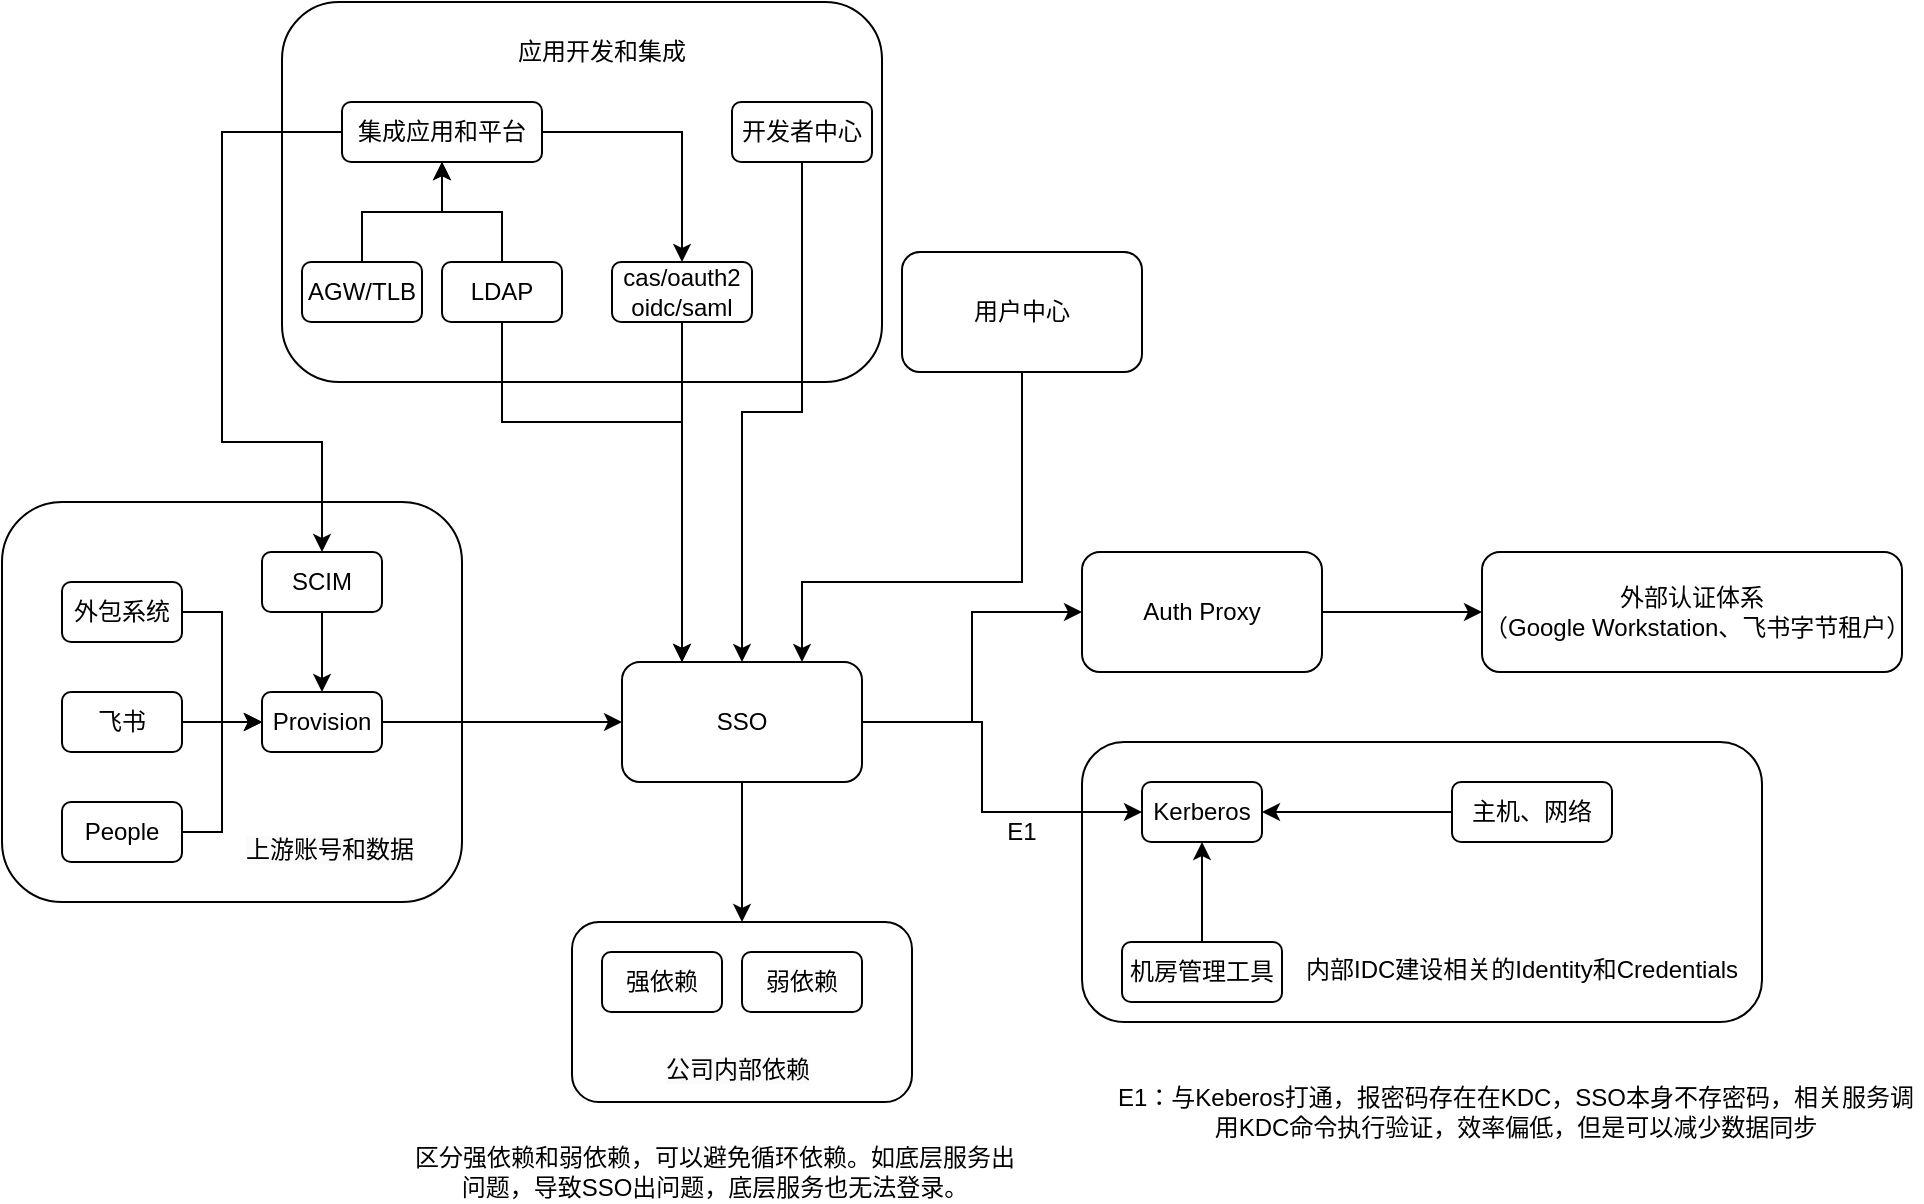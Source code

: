<mxfile version="24.4.0" type="github">
  <diagram name="Page-1" id="RWGuL8dffWHupjRkSYEN">
    <mxGraphModel dx="1306" dy="2004" grid="1" gridSize="10" guides="1" tooltips="1" connect="1" arrows="1" fold="1" page="1" pageScale="1" pageWidth="827" pageHeight="1169" math="0" shadow="0">
      <root>
        <mxCell id="0" />
        <mxCell id="1" parent="0" />
        <mxCell id="n5NMJhbJn6meRjb42P7D-5" value="" style="edgeStyle=orthogonalEdgeStyle;rounded=0;orthogonalLoop=1;jettySize=auto;html=1;" edge="1" parent="1" source="n5NMJhbJn6meRjb42P7D-1" target="n5NMJhbJn6meRjb42P7D-4">
          <mxGeometry relative="1" as="geometry" />
        </mxCell>
        <mxCell id="n5NMJhbJn6meRjb42P7D-9" value="" style="edgeStyle=orthogonalEdgeStyle;rounded=0;orthogonalLoop=1;jettySize=auto;html=1;" edge="1" parent="1" source="n5NMJhbJn6meRjb42P7D-1" target="n5NMJhbJn6meRjb42P7D-8">
          <mxGeometry relative="1" as="geometry" />
        </mxCell>
        <mxCell id="n5NMJhbJn6meRjb42P7D-1" value="SSO" style="rounded=1;whiteSpace=wrap;html=1;" vertex="1" parent="1">
          <mxGeometry x="330" y="200" width="120" height="60" as="geometry" />
        </mxCell>
        <mxCell id="n5NMJhbJn6meRjb42P7D-10" style="edgeStyle=orthogonalEdgeStyle;rounded=0;orthogonalLoop=1;jettySize=auto;html=1;entryX=0.75;entryY=0;entryDx=0;entryDy=0;" edge="1" parent="1" source="n5NMJhbJn6meRjb42P7D-2" target="n5NMJhbJn6meRjb42P7D-1">
          <mxGeometry relative="1" as="geometry">
            <mxPoint x="390" y="190" as="targetPoint" />
            <Array as="points">
              <mxPoint x="530" y="160" />
              <mxPoint x="420" y="160" />
            </Array>
          </mxGeometry>
        </mxCell>
        <mxCell id="n5NMJhbJn6meRjb42P7D-2" value="用户中心" style="whiteSpace=wrap;html=1;rounded=1;" vertex="1" parent="1">
          <mxGeometry x="470" y="-5" width="120" height="60" as="geometry" />
        </mxCell>
        <mxCell id="n5NMJhbJn6meRjb42P7D-7" value="" style="edgeStyle=orthogonalEdgeStyle;rounded=0;orthogonalLoop=1;jettySize=auto;html=1;" edge="1" parent="1" source="n5NMJhbJn6meRjb42P7D-4" target="n5NMJhbJn6meRjb42P7D-6">
          <mxGeometry relative="1" as="geometry" />
        </mxCell>
        <mxCell id="n5NMJhbJn6meRjb42P7D-4" value="Auth Proxy" style="rounded=1;whiteSpace=wrap;html=1;" vertex="1" parent="1">
          <mxGeometry x="560" y="145" width="120" height="60" as="geometry" />
        </mxCell>
        <mxCell id="n5NMJhbJn6meRjb42P7D-6" value="外部认证体系&lt;br&gt;（Google Workstation、飞书字节租户）" style="rounded=1;whiteSpace=wrap;html=1;" vertex="1" parent="1">
          <mxGeometry x="760" y="145" width="210" height="60" as="geometry" />
        </mxCell>
        <mxCell id="n5NMJhbJn6meRjb42P7D-8" value="" style="rounded=1;whiteSpace=wrap;html=1;" vertex="1" parent="1">
          <mxGeometry x="305" y="330" width="170" height="90" as="geometry" />
        </mxCell>
        <mxCell id="n5NMJhbJn6meRjb42P7D-11" value="" style="rounded=1;whiteSpace=wrap;html=1;" vertex="1" parent="1">
          <mxGeometry x="160" y="-130" width="300" height="190" as="geometry" />
        </mxCell>
        <mxCell id="n5NMJhbJn6meRjb42P7D-13" value="" style="rounded=1;whiteSpace=wrap;html=1;" vertex="1" parent="1">
          <mxGeometry x="20" y="120" width="230" height="200" as="geometry" />
        </mxCell>
        <mxCell id="n5NMJhbJn6meRjb42P7D-16" value="Provision" style="rounded=1;whiteSpace=wrap;html=1;" vertex="1" parent="1">
          <mxGeometry x="150" y="215" width="60" height="30" as="geometry" />
        </mxCell>
        <mxCell id="n5NMJhbJn6meRjb42P7D-17" value="&lt;span style=&quot;color: rgb(0, 0, 0); font-family: Helvetica; font-size: 12px; font-style: normal; font-variant-ligatures: normal; font-variant-caps: normal; font-weight: 400; letter-spacing: normal; orphans: 2; text-align: center; text-indent: 0px; text-transform: none; widows: 2; word-spacing: 0px; -webkit-text-stroke-width: 0px; white-space: normal; background-color: rgb(251, 251, 251); text-decoration-thickness: initial; text-decoration-style: initial; text-decoration-color: initial; display: inline !important; float: none;&quot;&gt;上游账号和数据&lt;/span&gt;" style="text;whiteSpace=wrap;html=1;" vertex="1" parent="1">
          <mxGeometry x="140" y="280" width="120" height="40" as="geometry" />
        </mxCell>
        <mxCell id="n5NMJhbJn6meRjb42P7D-21" style="edgeStyle=orthogonalEdgeStyle;rounded=0;orthogonalLoop=1;jettySize=auto;html=1;" edge="1" parent="1" source="n5NMJhbJn6meRjb42P7D-18" target="n5NMJhbJn6meRjb42P7D-16">
          <mxGeometry relative="1" as="geometry" />
        </mxCell>
        <mxCell id="n5NMJhbJn6meRjb42P7D-18" value="SCIM" style="rounded=1;whiteSpace=wrap;html=1;" vertex="1" parent="1">
          <mxGeometry x="150" y="145" width="60" height="30" as="geometry" />
        </mxCell>
        <mxCell id="n5NMJhbJn6meRjb42P7D-28" style="edgeStyle=orthogonalEdgeStyle;rounded=0;orthogonalLoop=1;jettySize=auto;html=1;entryX=0;entryY=0.5;entryDx=0;entryDy=0;" edge="1" parent="1" source="n5NMJhbJn6meRjb42P7D-22" target="n5NMJhbJn6meRjb42P7D-16">
          <mxGeometry relative="1" as="geometry" />
        </mxCell>
        <mxCell id="n5NMJhbJn6meRjb42P7D-22" value="People" style="rounded=1;whiteSpace=wrap;html=1;" vertex="1" parent="1">
          <mxGeometry x="50" y="270" width="60" height="30" as="geometry" />
        </mxCell>
        <mxCell id="n5NMJhbJn6meRjb42P7D-29" style="edgeStyle=orthogonalEdgeStyle;rounded=0;orthogonalLoop=1;jettySize=auto;html=1;" edge="1" parent="1" source="n5NMJhbJn6meRjb42P7D-23" target="n5NMJhbJn6meRjb42P7D-16">
          <mxGeometry relative="1" as="geometry" />
        </mxCell>
        <mxCell id="n5NMJhbJn6meRjb42P7D-23" value="飞书" style="rounded=1;whiteSpace=wrap;html=1;" vertex="1" parent="1">
          <mxGeometry x="50" y="215" width="60" height="30" as="geometry" />
        </mxCell>
        <mxCell id="n5NMJhbJn6meRjb42P7D-30" style="edgeStyle=orthogonalEdgeStyle;rounded=0;orthogonalLoop=1;jettySize=auto;html=1;entryX=0;entryY=0.5;entryDx=0;entryDy=0;" edge="1" parent="1" source="n5NMJhbJn6meRjb42P7D-24" target="n5NMJhbJn6meRjb42P7D-16">
          <mxGeometry relative="1" as="geometry" />
        </mxCell>
        <mxCell id="n5NMJhbJn6meRjb42P7D-24" value="外包系统" style="rounded=1;whiteSpace=wrap;html=1;" vertex="1" parent="1">
          <mxGeometry x="50" y="160" width="60" height="30" as="geometry" />
        </mxCell>
        <mxCell id="n5NMJhbJn6meRjb42P7D-15" style="edgeStyle=orthogonalEdgeStyle;rounded=0;orthogonalLoop=1;jettySize=auto;html=1;" edge="1" parent="1" source="n5NMJhbJn6meRjb42P7D-16" target="n5NMJhbJn6meRjb42P7D-1">
          <mxGeometry relative="1" as="geometry" />
        </mxCell>
        <mxCell id="n5NMJhbJn6meRjb42P7D-31" value="" style="rounded=1;whiteSpace=wrap;html=1;" vertex="1" parent="1">
          <mxGeometry x="560" y="240" width="340" height="140" as="geometry" />
        </mxCell>
        <mxCell id="n5NMJhbJn6meRjb42P7D-32" value="&lt;div style=&quot;text-align: center;&quot;&gt;内部IDC建设相关的Identity和Credentials&lt;/div&gt;" style="text;whiteSpace=wrap;html=1;" vertex="1" parent="1">
          <mxGeometry x="670" y="340" width="230" height="40" as="geometry" />
        </mxCell>
        <mxCell id="n5NMJhbJn6meRjb42P7D-33" value="Kerberos" style="rounded=1;whiteSpace=wrap;html=1;" vertex="1" parent="1">
          <mxGeometry x="590" y="260" width="60" height="30" as="geometry" />
        </mxCell>
        <mxCell id="n5NMJhbJn6meRjb42P7D-34" style="edgeStyle=orthogonalEdgeStyle;rounded=0;orthogonalLoop=1;jettySize=auto;html=1;" edge="1" parent="1" source="n5NMJhbJn6meRjb42P7D-1" target="n5NMJhbJn6meRjb42P7D-33">
          <mxGeometry relative="1" as="geometry">
            <Array as="points">
              <mxPoint x="510" y="230" />
              <mxPoint x="510" y="275" />
            </Array>
          </mxGeometry>
        </mxCell>
        <mxCell id="n5NMJhbJn6meRjb42P7D-37" style="edgeStyle=orthogonalEdgeStyle;rounded=0;orthogonalLoop=1;jettySize=auto;html=1;" edge="1" parent="1" source="n5NMJhbJn6meRjb42P7D-35" target="n5NMJhbJn6meRjb42P7D-33">
          <mxGeometry relative="1" as="geometry" />
        </mxCell>
        <mxCell id="n5NMJhbJn6meRjb42P7D-35" value="主机、网络" style="rounded=1;whiteSpace=wrap;html=1;" vertex="1" parent="1">
          <mxGeometry x="745" y="260" width="80" height="30" as="geometry" />
        </mxCell>
        <mxCell id="n5NMJhbJn6meRjb42P7D-38" style="edgeStyle=orthogonalEdgeStyle;rounded=0;orthogonalLoop=1;jettySize=auto;html=1;" edge="1" parent="1" source="n5NMJhbJn6meRjb42P7D-36" target="n5NMJhbJn6meRjb42P7D-33">
          <mxGeometry relative="1" as="geometry" />
        </mxCell>
        <mxCell id="n5NMJhbJn6meRjb42P7D-36" value="机房管理工具" style="rounded=1;whiteSpace=wrap;html=1;" vertex="1" parent="1">
          <mxGeometry x="580" y="340" width="80" height="30" as="geometry" />
        </mxCell>
        <mxCell id="n5NMJhbJn6meRjb42P7D-40" value="强依赖" style="rounded=1;whiteSpace=wrap;html=1;" vertex="1" parent="1">
          <mxGeometry x="320" y="345" width="60" height="30" as="geometry" />
        </mxCell>
        <mxCell id="n5NMJhbJn6meRjb42P7D-41" value="&lt;span style=&quot;color: rgb(0, 0, 0); font-family: Helvetica; font-size: 12px; font-style: normal; font-variant-ligatures: normal; font-variant-caps: normal; font-weight: 400; letter-spacing: normal; orphans: 2; text-align: center; text-indent: 0px; text-transform: none; widows: 2; word-spacing: 0px; -webkit-text-stroke-width: 0px; white-space: normal; background-color: rgb(251, 251, 251); text-decoration-thickness: initial; text-decoration-style: initial; text-decoration-color: initial; display: inline !important; float: none;&quot;&gt;公司内部依赖&lt;/span&gt;" style="text;whiteSpace=wrap;html=1;" vertex="1" parent="1">
          <mxGeometry x="350" y="390" width="110" height="40" as="geometry" />
        </mxCell>
        <mxCell id="n5NMJhbJn6meRjb42P7D-42" value="弱依赖" style="rounded=1;whiteSpace=wrap;html=1;" vertex="1" parent="1">
          <mxGeometry x="390" y="345" width="60" height="30" as="geometry" />
        </mxCell>
        <mxCell id="n5NMJhbJn6meRjb42P7D-47" style="edgeStyle=orthogonalEdgeStyle;rounded=0;orthogonalLoop=1;jettySize=auto;html=1;" edge="1" parent="1" source="n5NMJhbJn6meRjb42P7D-45" target="n5NMJhbJn6meRjb42P7D-18">
          <mxGeometry relative="1" as="geometry">
            <Array as="points">
              <mxPoint x="130" y="-65" />
              <mxPoint x="130" y="90" />
              <mxPoint x="180" y="90" />
            </Array>
          </mxGeometry>
        </mxCell>
        <mxCell id="n5NMJhbJn6meRjb42P7D-56" style="edgeStyle=orthogonalEdgeStyle;rounded=0;orthogonalLoop=1;jettySize=auto;html=1;" edge="1" parent="1" source="n5NMJhbJn6meRjb42P7D-45" target="n5NMJhbJn6meRjb42P7D-52">
          <mxGeometry relative="1" as="geometry" />
        </mxCell>
        <mxCell id="n5NMJhbJn6meRjb42P7D-45" value="集成应用和平台" style="rounded=1;whiteSpace=wrap;html=1;" vertex="1" parent="1">
          <mxGeometry x="190" y="-80" width="100" height="30" as="geometry" />
        </mxCell>
        <mxCell id="n5NMJhbJn6meRjb42P7D-53" style="edgeStyle=orthogonalEdgeStyle;rounded=0;orthogonalLoop=1;jettySize=auto;html=1;entryX=0.5;entryY=0;entryDx=0;entryDy=0;" edge="1" parent="1" source="n5NMJhbJn6meRjb42P7D-46" target="n5NMJhbJn6meRjb42P7D-1">
          <mxGeometry relative="1" as="geometry" />
        </mxCell>
        <mxCell id="n5NMJhbJn6meRjb42P7D-46" value="开发者中心" style="rounded=1;whiteSpace=wrap;html=1;" vertex="1" parent="1">
          <mxGeometry x="385" y="-80" width="70" height="30" as="geometry" />
        </mxCell>
        <mxCell id="n5NMJhbJn6meRjb42P7D-50" style="edgeStyle=orthogonalEdgeStyle;rounded=0;orthogonalLoop=1;jettySize=auto;html=1;" edge="1" parent="1" source="n5NMJhbJn6meRjb42P7D-48" target="n5NMJhbJn6meRjb42P7D-45">
          <mxGeometry relative="1" as="geometry" />
        </mxCell>
        <mxCell id="n5NMJhbJn6meRjb42P7D-55" style="edgeStyle=orthogonalEdgeStyle;rounded=0;orthogonalLoop=1;jettySize=auto;html=1;entryX=0.25;entryY=0;entryDx=0;entryDy=0;" edge="1" parent="1" source="n5NMJhbJn6meRjb42P7D-48" target="n5NMJhbJn6meRjb42P7D-1">
          <mxGeometry relative="1" as="geometry">
            <Array as="points">
              <mxPoint x="270" y="80" />
              <mxPoint x="360" y="80" />
            </Array>
          </mxGeometry>
        </mxCell>
        <mxCell id="n5NMJhbJn6meRjb42P7D-48" value="LDAP" style="rounded=1;whiteSpace=wrap;html=1;" vertex="1" parent="1">
          <mxGeometry x="240" width="60" height="30" as="geometry" />
        </mxCell>
        <mxCell id="n5NMJhbJn6meRjb42P7D-51" style="edgeStyle=orthogonalEdgeStyle;rounded=0;orthogonalLoop=1;jettySize=auto;html=1;" edge="1" parent="1" source="n5NMJhbJn6meRjb42P7D-49" target="n5NMJhbJn6meRjb42P7D-45">
          <mxGeometry relative="1" as="geometry" />
        </mxCell>
        <mxCell id="n5NMJhbJn6meRjb42P7D-49" value="AGW/TLB" style="rounded=1;whiteSpace=wrap;html=1;" vertex="1" parent="1">
          <mxGeometry x="170" width="60" height="30" as="geometry" />
        </mxCell>
        <mxCell id="n5NMJhbJn6meRjb42P7D-54" style="edgeStyle=orthogonalEdgeStyle;rounded=0;orthogonalLoop=1;jettySize=auto;html=1;entryX=0.25;entryY=0;entryDx=0;entryDy=0;" edge="1" parent="1" source="n5NMJhbJn6meRjb42P7D-52" target="n5NMJhbJn6meRjb42P7D-1">
          <mxGeometry relative="1" as="geometry" />
        </mxCell>
        <mxCell id="n5NMJhbJn6meRjb42P7D-52" value="cas/oauth2&lt;div&gt;oidc/saml&lt;/div&gt;" style="rounded=1;whiteSpace=wrap;html=1;" vertex="1" parent="1">
          <mxGeometry x="325" width="70" height="30" as="geometry" />
        </mxCell>
        <mxCell id="n5NMJhbJn6meRjb42P7D-57" value="应用开发和集成" style="text;html=1;align=center;verticalAlign=middle;whiteSpace=wrap;rounded=0;" vertex="1" parent="1">
          <mxGeometry x="245" y="-120" width="150" height="30" as="geometry" />
        </mxCell>
        <mxCell id="n5NMJhbJn6meRjb42P7D-58" value="E1：与Keberos打通，报密码存在在KDC，SSO本身不存密码，相关服务调用KDC命令执行验证，效率偏低，但是可以减少数据同步" style="text;html=1;align=center;verticalAlign=middle;whiteSpace=wrap;rounded=0;" vertex="1" parent="1">
          <mxGeometry x="574" y="410" width="406" height="30" as="geometry" />
        </mxCell>
        <mxCell id="n5NMJhbJn6meRjb42P7D-59" value="E1" style="text;html=1;align=center;verticalAlign=middle;whiteSpace=wrap;rounded=0;" vertex="1" parent="1">
          <mxGeometry x="500" y="270" width="60" height="30" as="geometry" />
        </mxCell>
        <mxCell id="n5NMJhbJn6meRjb42P7D-60" value="区分强依赖和弱依赖，可以避免循环依赖。如底层服务出问题，导致SSO出问题，底层服务也无法登录。" style="text;html=1;align=center;verticalAlign=middle;whiteSpace=wrap;rounded=0;" vertex="1" parent="1">
          <mxGeometry x="220" y="440" width="313" height="30" as="geometry" />
        </mxCell>
      </root>
    </mxGraphModel>
  </diagram>
</mxfile>
